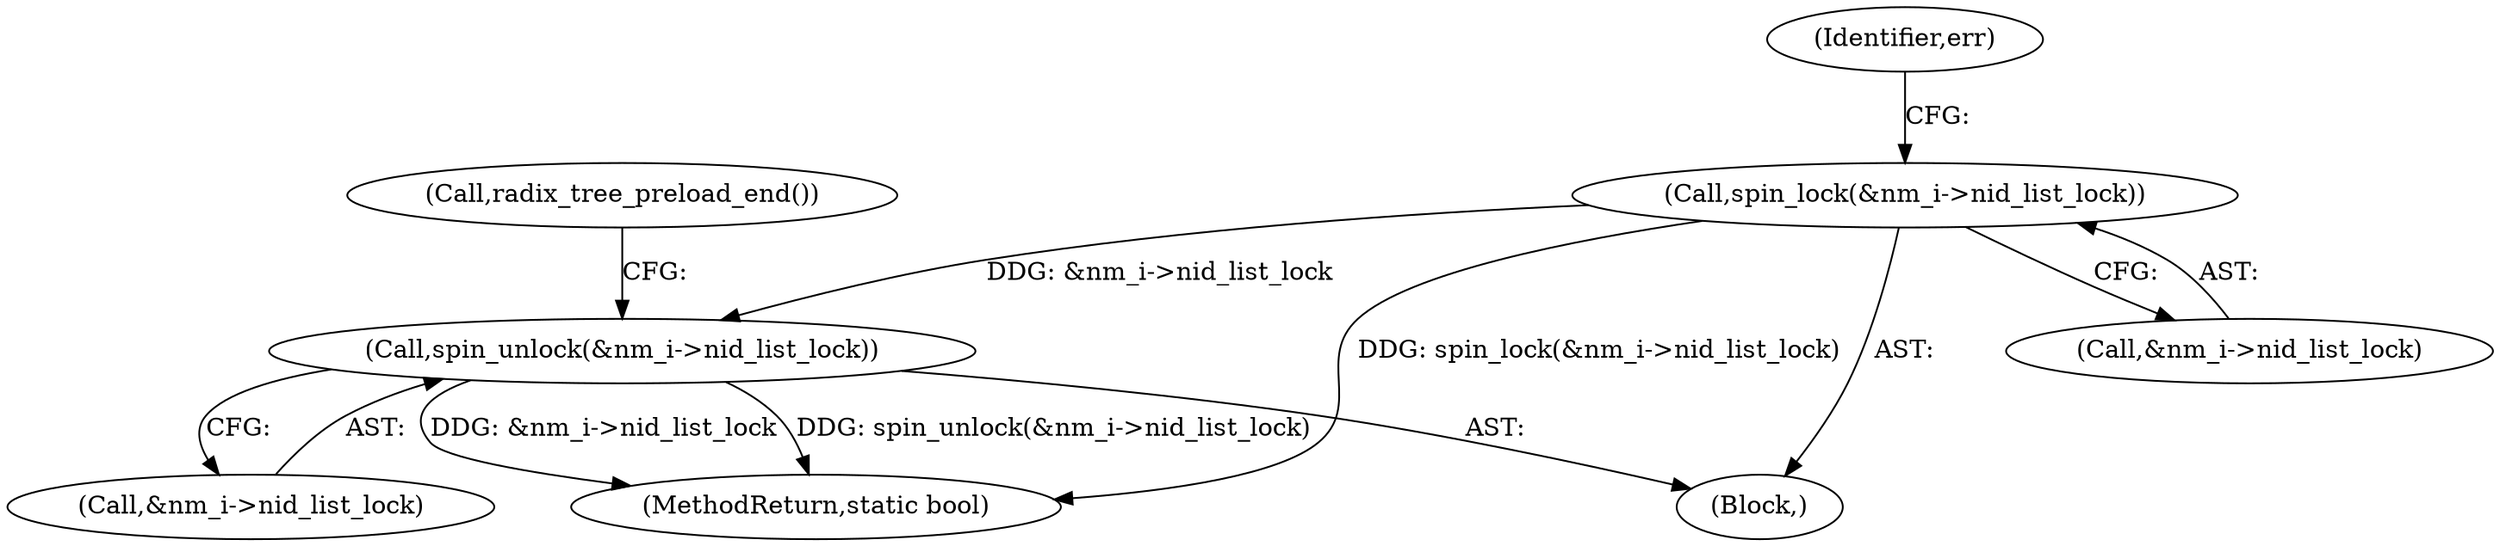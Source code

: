 digraph "0_linux_30a61ddf8117c26ac5b295e1233eaa9629a94ca3@pointer" {
"1000168" [label="(Call,spin_lock(&nm_i->nid_list_lock))"];
"1000180" [label="(Call,spin_unlock(&nm_i->nid_list_lock))"];
"1000185" [label="(Call,radix_tree_preload_end())"];
"1000168" [label="(Call,spin_lock(&nm_i->nid_list_lock))"];
"1000181" [label="(Call,&nm_i->nid_list_lock)"];
"1000180" [label="(Call,spin_unlock(&nm_i->nid_list_lock))"];
"1000196" [label="(MethodReturn,static bool)"];
"1000169" [label="(Call,&nm_i->nid_list_lock)"];
"1000174" [label="(Identifier,err)"];
"1000106" [label="(Block,)"];
"1000168" -> "1000106"  [label="AST: "];
"1000168" -> "1000169"  [label="CFG: "];
"1000169" -> "1000168"  [label="AST: "];
"1000174" -> "1000168"  [label="CFG: "];
"1000168" -> "1000196"  [label="DDG: spin_lock(&nm_i->nid_list_lock)"];
"1000168" -> "1000180"  [label="DDG: &nm_i->nid_list_lock"];
"1000180" -> "1000106"  [label="AST: "];
"1000180" -> "1000181"  [label="CFG: "];
"1000181" -> "1000180"  [label="AST: "];
"1000185" -> "1000180"  [label="CFG: "];
"1000180" -> "1000196"  [label="DDG: &nm_i->nid_list_lock"];
"1000180" -> "1000196"  [label="DDG: spin_unlock(&nm_i->nid_list_lock)"];
}
